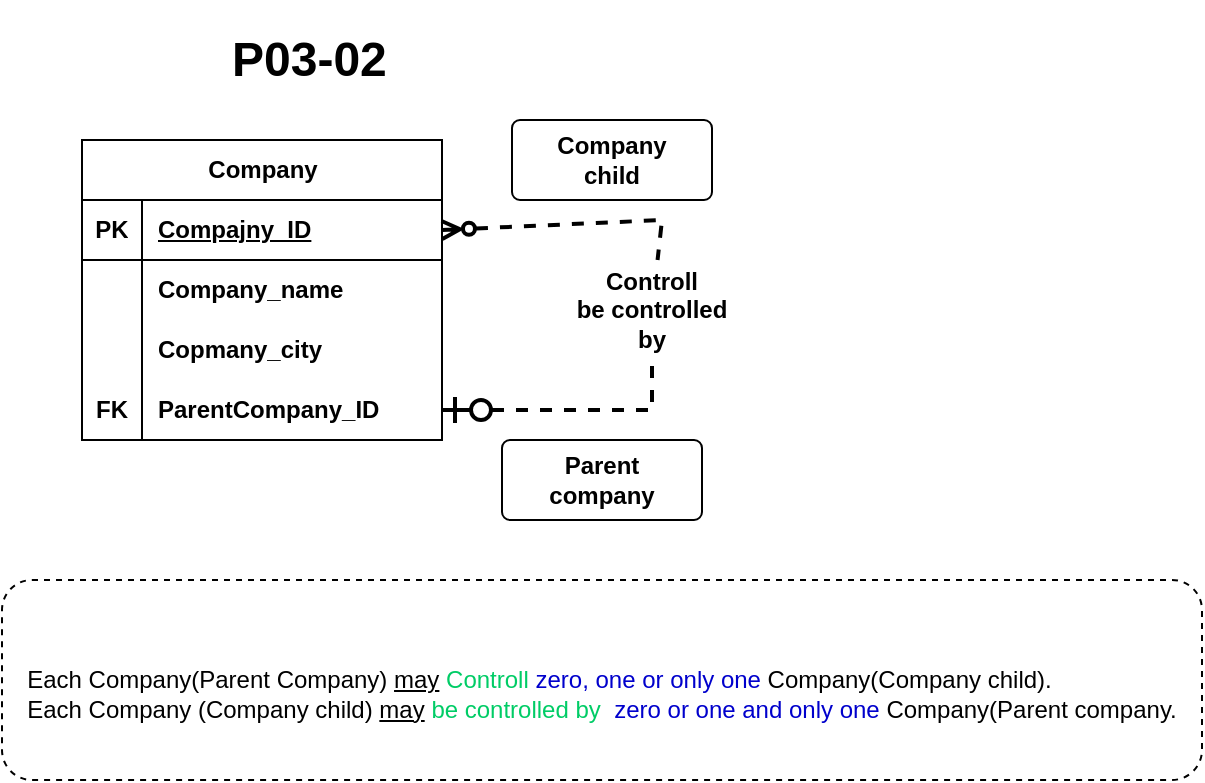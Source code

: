 <mxfile version="21.7.5" type="device">
  <diagram name="P03-04" id="MFIv4YQgQQFcnbgVKdyt">
    <mxGraphModel dx="1036" dy="623" grid="1" gridSize="10" guides="1" tooltips="1" connect="1" arrows="1" fold="1" page="1" pageScale="1" pageWidth="850" pageHeight="1100" math="0" shadow="0">
      <root>
        <mxCell id="0" />
        <mxCell id="1" parent="0" />
        <mxCell id="zcRC8Fa93zKcqBjP0_1P-1" value="Company" style="shape=table;startSize=30;container=1;collapsible=1;childLayout=tableLayout;fixedRows=1;rowLines=0;fontStyle=1;align=center;resizeLast=1;html=1;" parent="1" vertex="1">
          <mxGeometry x="210" y="130" width="180" height="150" as="geometry" />
        </mxCell>
        <mxCell id="zcRC8Fa93zKcqBjP0_1P-2" value="" style="shape=tableRow;horizontal=0;startSize=0;swimlaneHead=0;swimlaneBody=0;fillColor=none;collapsible=0;dropTarget=0;points=[[0,0.5],[1,0.5]];portConstraint=eastwest;top=0;left=0;right=0;bottom=1;" parent="zcRC8Fa93zKcqBjP0_1P-1" vertex="1">
          <mxGeometry y="30" width="180" height="30" as="geometry" />
        </mxCell>
        <mxCell id="zcRC8Fa93zKcqBjP0_1P-3" value="PK" style="shape=partialRectangle;connectable=0;fillColor=none;top=0;left=0;bottom=0;right=0;fontStyle=1;overflow=hidden;whiteSpace=wrap;html=1;" parent="zcRC8Fa93zKcqBjP0_1P-2" vertex="1">
          <mxGeometry width="30" height="30" as="geometry">
            <mxRectangle width="30" height="30" as="alternateBounds" />
          </mxGeometry>
        </mxCell>
        <mxCell id="zcRC8Fa93zKcqBjP0_1P-4" value="Compajny_ID" style="shape=partialRectangle;connectable=0;fillColor=none;top=0;left=0;bottom=0;right=0;align=left;spacingLeft=6;fontStyle=5;overflow=hidden;whiteSpace=wrap;html=1;" parent="zcRC8Fa93zKcqBjP0_1P-2" vertex="1">
          <mxGeometry x="30" width="150" height="30" as="geometry">
            <mxRectangle width="150" height="30" as="alternateBounds" />
          </mxGeometry>
        </mxCell>
        <mxCell id="zcRC8Fa93zKcqBjP0_1P-5" value="" style="shape=tableRow;horizontal=0;startSize=0;swimlaneHead=0;swimlaneBody=0;fillColor=none;collapsible=0;dropTarget=0;points=[[0,0.5],[1,0.5]];portConstraint=eastwest;top=0;left=0;right=0;bottom=0;" parent="zcRC8Fa93zKcqBjP0_1P-1" vertex="1">
          <mxGeometry y="60" width="180" height="30" as="geometry" />
        </mxCell>
        <mxCell id="zcRC8Fa93zKcqBjP0_1P-6" value="" style="shape=partialRectangle;connectable=0;fillColor=none;top=0;left=0;bottom=0;right=0;editable=1;overflow=hidden;whiteSpace=wrap;html=1;" parent="zcRC8Fa93zKcqBjP0_1P-5" vertex="1">
          <mxGeometry width="30" height="30" as="geometry">
            <mxRectangle width="30" height="30" as="alternateBounds" />
          </mxGeometry>
        </mxCell>
        <mxCell id="zcRC8Fa93zKcqBjP0_1P-7" value="Company_name" style="shape=partialRectangle;connectable=0;fillColor=none;top=0;left=0;bottom=0;right=0;align=left;spacingLeft=6;overflow=hidden;whiteSpace=wrap;html=1;fontStyle=1" parent="zcRC8Fa93zKcqBjP0_1P-5" vertex="1">
          <mxGeometry x="30" width="150" height="30" as="geometry">
            <mxRectangle width="150" height="30" as="alternateBounds" />
          </mxGeometry>
        </mxCell>
        <mxCell id="zcRC8Fa93zKcqBjP0_1P-8" value="" style="shape=tableRow;horizontal=0;startSize=0;swimlaneHead=0;swimlaneBody=0;fillColor=none;collapsible=0;dropTarget=0;points=[[0,0.5],[1,0.5]];portConstraint=eastwest;top=0;left=0;right=0;bottom=0;" parent="zcRC8Fa93zKcqBjP0_1P-1" vertex="1">
          <mxGeometry y="90" width="180" height="30" as="geometry" />
        </mxCell>
        <mxCell id="zcRC8Fa93zKcqBjP0_1P-9" value="" style="shape=partialRectangle;connectable=0;fillColor=none;top=0;left=0;bottom=0;right=0;editable=1;overflow=hidden;whiteSpace=wrap;html=1;" parent="zcRC8Fa93zKcqBjP0_1P-8" vertex="1">
          <mxGeometry width="30" height="30" as="geometry">
            <mxRectangle width="30" height="30" as="alternateBounds" />
          </mxGeometry>
        </mxCell>
        <mxCell id="zcRC8Fa93zKcqBjP0_1P-10" value="Copmany_city" style="shape=partialRectangle;connectable=0;fillColor=none;top=0;left=0;bottom=0;right=0;align=left;spacingLeft=6;overflow=hidden;whiteSpace=wrap;html=1;fontStyle=1" parent="zcRC8Fa93zKcqBjP0_1P-8" vertex="1">
          <mxGeometry x="30" width="150" height="30" as="geometry">
            <mxRectangle width="150" height="30" as="alternateBounds" />
          </mxGeometry>
        </mxCell>
        <mxCell id="zcRC8Fa93zKcqBjP0_1P-11" value="" style="shape=tableRow;horizontal=0;startSize=0;swimlaneHead=0;swimlaneBody=0;fillColor=none;collapsible=0;dropTarget=0;points=[[0,0.5],[1,0.5]];portConstraint=eastwest;top=0;left=0;right=0;bottom=0;" parent="zcRC8Fa93zKcqBjP0_1P-1" vertex="1">
          <mxGeometry y="120" width="180" height="30" as="geometry" />
        </mxCell>
        <mxCell id="zcRC8Fa93zKcqBjP0_1P-12" value="FK" style="shape=partialRectangle;connectable=0;fillColor=none;top=0;left=0;bottom=0;right=0;editable=1;overflow=hidden;whiteSpace=wrap;html=1;fontStyle=1" parent="zcRC8Fa93zKcqBjP0_1P-11" vertex="1">
          <mxGeometry width="30" height="30" as="geometry">
            <mxRectangle width="30" height="30" as="alternateBounds" />
          </mxGeometry>
        </mxCell>
        <mxCell id="zcRC8Fa93zKcqBjP0_1P-13" value="ParentCompany_ID" style="shape=partialRectangle;connectable=0;fillColor=none;top=0;left=0;bottom=0;right=0;align=left;spacingLeft=6;overflow=hidden;whiteSpace=wrap;html=1;fontStyle=1" parent="zcRC8Fa93zKcqBjP0_1P-11" vertex="1">
          <mxGeometry x="30" width="150" height="30" as="geometry">
            <mxRectangle width="150" height="30" as="alternateBounds" />
          </mxGeometry>
        </mxCell>
        <mxCell id="zcRC8Fa93zKcqBjP0_1P-14" value="&lt;b&gt;Company&lt;br&gt;child&lt;/b&gt;" style="rounded=1;arcSize=10;whiteSpace=wrap;html=1;align=center;" parent="1" vertex="1">
          <mxGeometry x="425" y="120" width="100" height="40" as="geometry" />
        </mxCell>
        <mxCell id="zcRC8Fa93zKcqBjP0_1P-15" value="&lt;b&gt;Parent &lt;br&gt;company&lt;/b&gt;" style="rounded=1;arcSize=10;whiteSpace=wrap;html=1;align=center;" parent="1" vertex="1">
          <mxGeometry x="420" y="280" width="100" height="40" as="geometry" />
        </mxCell>
        <mxCell id="zcRC8Fa93zKcqBjP0_1P-16" value="&lt;b&gt;Controll&lt;br&gt;be controlled by&lt;/b&gt;" style="text;html=1;strokeColor=none;fillColor=none;align=center;verticalAlign=middle;whiteSpace=wrap;rounded=0;" parent="1" vertex="1">
          <mxGeometry x="450" y="190" width="90" height="50" as="geometry" />
        </mxCell>
        <mxCell id="zcRC8Fa93zKcqBjP0_1P-17" value="" style="endArrow=none;dashed=1;html=1;rounded=0;exitX=1;exitY=0.5;exitDx=0;exitDy=0;strokeWidth=2;startArrow=ERzeroToMany;startFill=0;" parent="1" source="zcRC8Fa93zKcqBjP0_1P-2" target="zcRC8Fa93zKcqBjP0_1P-16" edge="1">
          <mxGeometry width="50" height="50" relative="1" as="geometry">
            <mxPoint x="900" y="375" as="sourcePoint" />
            <mxPoint x="520" y="190" as="targetPoint" />
            <Array as="points">
              <mxPoint x="500" y="170" />
            </Array>
          </mxGeometry>
        </mxCell>
        <mxCell id="zcRC8Fa93zKcqBjP0_1P-18" value="" style="endArrow=none;dashed=1;html=1;rounded=0;entryX=0.5;entryY=1;entryDx=0;entryDy=0;exitX=1;exitY=0.5;exitDx=0;exitDy=0;strokeWidth=2;startArrow=ERzeroToOne;startFill=0;endSize=10;startSize=10;" parent="1" source="zcRC8Fa93zKcqBjP0_1P-11" target="zcRC8Fa93zKcqBjP0_1P-16" edge="1">
          <mxGeometry width="50" height="50" relative="1" as="geometry">
            <mxPoint x="310" y="300" as="sourcePoint" />
            <mxPoint x="360" y="250" as="targetPoint" />
            <Array as="points">
              <mxPoint x="495" y="265" />
            </Array>
          </mxGeometry>
        </mxCell>
        <mxCell id="zcRC8Fa93zKcqBjP0_1P-19" value="&lt;div style=&quot;text-align: justify;&quot;&gt;&lt;br&gt;&lt;/div&gt;&lt;div style=&quot;text-align: justify;&quot;&gt;Each Company(Parent Company)&amp;nbsp;&lt;u&gt;may&lt;/u&gt;&lt;font color=&quot;#00cc66&quot;&gt; Controll&amp;nbsp;&lt;/font&gt;&lt;font color=&quot;#0000cc&quot;&gt;zero, one or only one&lt;/font&gt;&amp;nbsp;Company(Company child).&lt;/div&gt;&lt;div style=&quot;text-align: justify;&quot;&gt;Each Company (Company child)&amp;nbsp;&lt;u&gt;may&lt;/u&gt;&amp;nbsp;&lt;font color=&quot;#00cc66&quot;&gt;be controlled by&amp;nbsp;&lt;/font&gt;&amp;nbsp;&lt;font color=&quot;#0000cc&quot;&gt;zero&amp;nbsp;or one and only one &lt;/font&gt;Company(Parent company.&lt;/div&gt;" style="rounded=1;whiteSpace=wrap;html=1;dashed=1;" parent="1" vertex="1">
          <mxGeometry x="170" y="350" width="600" height="100" as="geometry" />
        </mxCell>
        <mxCell id="zcRC8Fa93zKcqBjP0_1P-20" value="&lt;h1&gt;P03-02&lt;/h1&gt;" style="text;html=1;strokeColor=none;fillColor=none;spacing=5;spacingTop=-20;whiteSpace=wrap;overflow=hidden;rounded=0;" parent="1" vertex="1">
          <mxGeometry x="280" y="70" width="110" height="50" as="geometry" />
        </mxCell>
      </root>
    </mxGraphModel>
  </diagram>
</mxfile>
